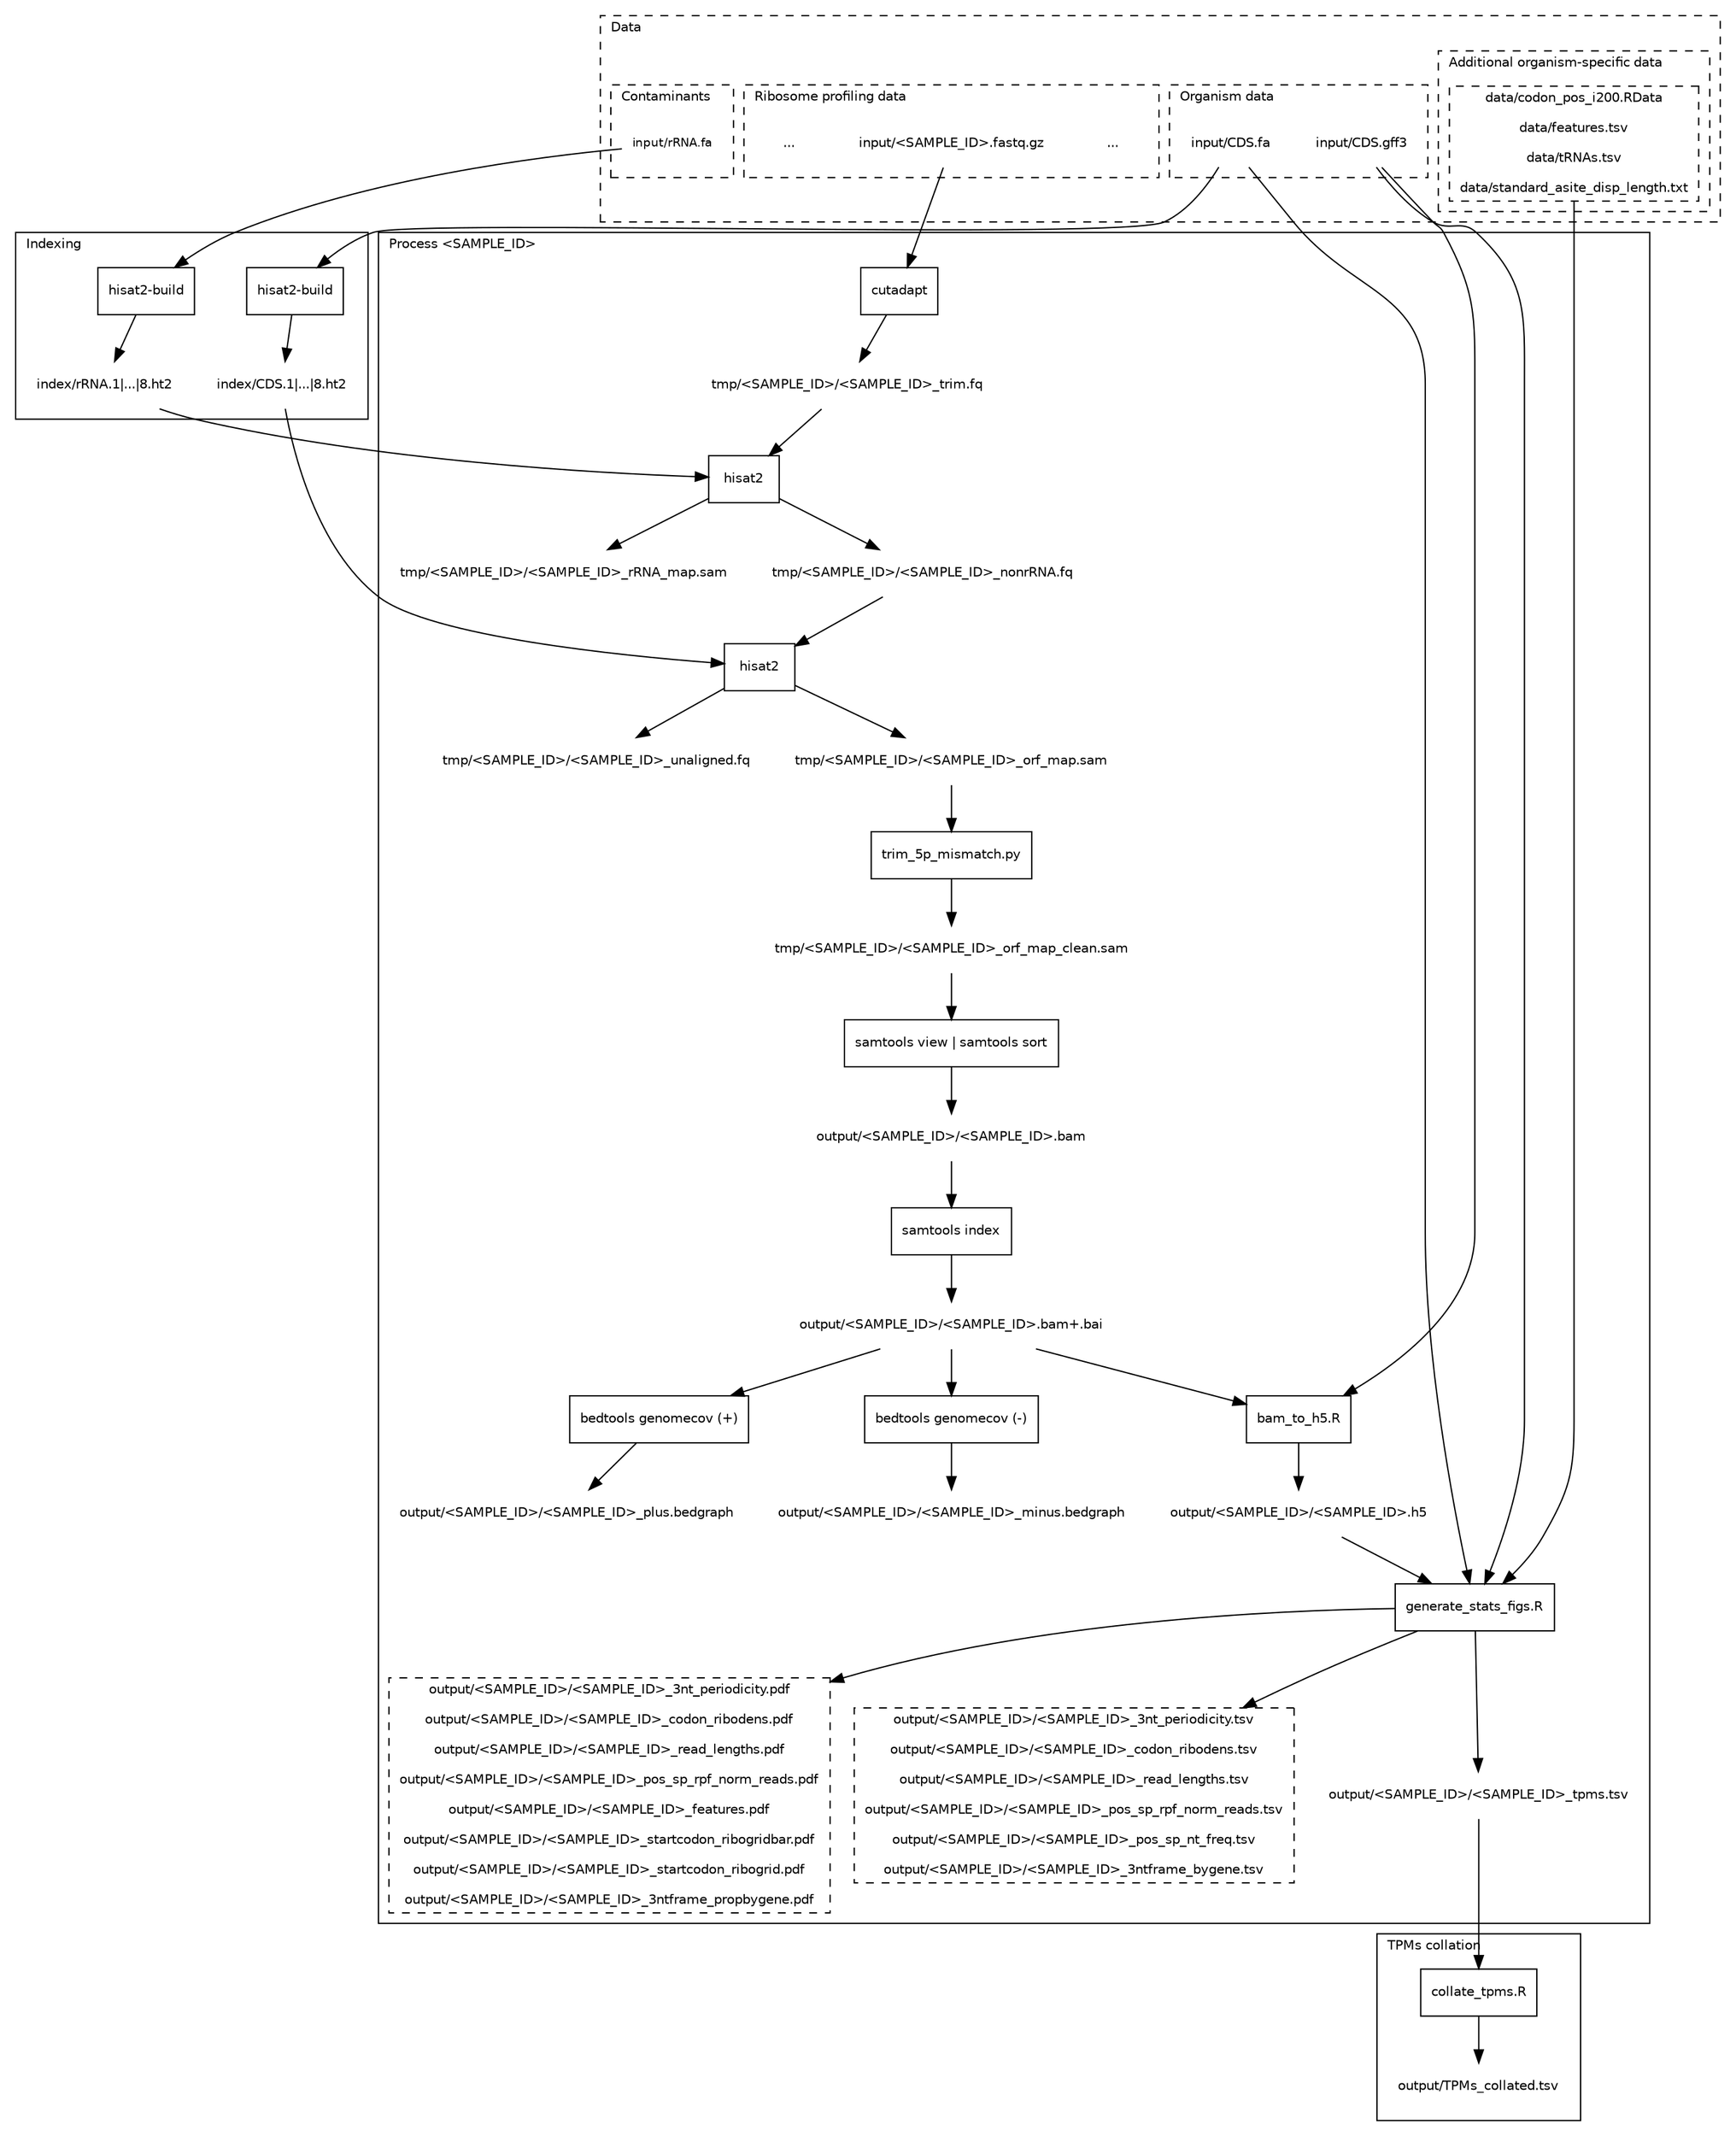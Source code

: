 digraph G {
  graph [ fontname=Helvetica, fontsize=10, compound=true ]
  node [ fontname=Helvetica, fontsize=10 ]
  edge [ fontname=Helvetica, fontsize=10 ]

  subgraph cluster_data {
    label = "Data"
    labeljust = "l"
    style = dashed

    subgraph cluster_organism {
      label = "Organism data"
      labeljust = "l"
      style = dashed

      "input/CDS.fa"  [shape=plaintext]
      "input/CDS.gff3" [shape=plaintext]
    }

    subgraph cluster_contaminants {
      label = "Contaminants"
      labeljust = "l"
      style = dashed

      "input/rRNA.fa"  [shape=plaintext, fontsize=9]
    }

    subgraph cluster_additional_organism {
      label = "Additional organism-specific data"
      labeljust = "l"
      style = dashed

      data [label="data/codon_pos_i200.RData\n
data/features.tsv\n
data/tRNAs.tsv\n
data/standard_asite_disp_length.txt"] [shape=box, style=dashed]
    }

    subgraph cluster_ribosome {
      label = "Ribosome profiling data"
      labeljust = "l"
      style = dashed

      ribosome_data0toI [label="..."] [shape=plaintext]
      "input/<SAMPLE_ID>.fastq.gz" [shape=plaintext]
      ribosome_dataItoN [label="..."] [shape=plaintext]
    }
  }
  
  subgraph cluster_indexing {
    label = "Indexing"
    labeljust = "l"

    h2build1 [label="hisat2-build"] [shape=box]
    h2build2 [label="hisat2-build"] [shape=box]

    "index/rRNA.1|...|8.ht2" [shape=plaintext]
    "index/CDS.1|...|8.ht2" [shape=plaintext]

    "input/rRNA.fa" -> h2build1 -> "index/rRNA.1|...|8.ht2"
    "input/CDS.fa" -> h2build2 -> "index/CDS.1|...|8.ht2"
  }

  subgraph cluster_per_sample_processing {
    label = "Process <SAMPLE_ID>"
    labeljust = "l"

    cut [label="cutadapt"] [shape=box]
    h21 [label="hisat2"] [shape=box]
    h22 [label="hisat2"] [shape=box]
    samindex [label="samtools index"] [shape=box]
    samview [label="samtools view | samtools sort"] [shape=box]
    trim [label="trim_5p_mismatch.py"] [shape=box]
    bedplus [label="bedtools genomecov (+)"] [shape=box]
    bedminus [label="bedtools genomecov (-)"] [shape=box]
    bam2h5 [label="bam_to_h5.R"] [shape=box]
    statsfigs [label="generate_stats_figs.R"] [shape=box]

    "tmp/<SAMPLE_ID>/<SAMPLE_ID>_trim.fq" [shape=plaintext]
    "tmp/<SAMPLE_ID>/<SAMPLE_ID>_rRNA_map.sam" [shape=plaintext]
    "tmp/<SAMPLE_ID>/<SAMPLE_ID>_nonrRNA.fq" [shape=plaintext]
    "tmp/<SAMPLE_ID>/<SAMPLE_ID>_unaligned.fq" [shape=plaintext]
    "tmp/<SAMPLE_ID>/<SAMPLE_ID>_orf_map.sam" [shape=plaintext]
    "tmp/<SAMPLE_ID>/<SAMPLE_ID>_orf_map_clean.sam" [shape=plaintext]
    "output/<SAMPLE_ID>/<SAMPLE_ID>.bam" [shape=plaintext]
    "output/<SAMPLE_ID>/<SAMPLE_ID>.bam+.bai" [shape=plaintext]
    "output/<SAMPLE_ID>/<SAMPLE_ID>_plus.bedgraph" [shape=plaintext]
    "output/<SAMPLE_ID>/<SAMPLE_ID>_minus.bedgraph" [shape=plaintext]
    "output/<SAMPLE_ID>/<SAMPLE_ID>.h5" [shape=plaintext]

    pdfs [label="output/<SAMPLE_ID>/<SAMPLE_ID>_3nt_periodicity.pdf\n
output/<SAMPLE_ID>/<SAMPLE_ID>_codon_ribodens.pdf\n
output/<SAMPLE_ID>/<SAMPLE_ID>_read_lengths.pdf\n
output/<SAMPLE_ID>/<SAMPLE_ID>_pos_sp_rpf_norm_reads.pdf\n
output/<SAMPLE_ID>/<SAMPLE_ID>_features.pdf\n
output/<SAMPLE_ID>/<SAMPLE_ID>_startcodon_ribogridbar.pdf\n
output/<SAMPLE_ID>/<SAMPLE_ID>_startcodon_ribogrid.pdf\n
output/<SAMPLE_ID>/<SAMPLE_ID>_3ntframe_propbygene.pdf
"] [shape=box, style=dashed]

    tsvs [label="output/<SAMPLE_ID>/<SAMPLE_ID>_3nt_periodicity.tsv\n
output/<SAMPLE_ID>/<SAMPLE_ID>_codon_ribodens.tsv\n
output/<SAMPLE_ID>/<SAMPLE_ID>_read_lengths.tsv\n
output/<SAMPLE_ID>/<SAMPLE_ID>_pos_sp_rpf_norm_reads.tsv\n
output/<SAMPLE_ID>/<SAMPLE_ID>_pos_sp_nt_freq.tsv\n
output/<SAMPLE_ID>/<SAMPLE_ID>_3ntframe_bygene.tsv
"] [shape=box, style=dashed]

    "output/<SAMPLE_ID>/<SAMPLE_ID>_tpms.tsv" [shape=plaintext]

    "input/<SAMPLE_ID>.fastq.gz" -> cut -> "tmp/<SAMPLE_ID>/<SAMPLE_ID>_trim.fq"

    "tmp/<SAMPLE_ID>/<SAMPLE_ID>_trim.fq" -> h21
    "index/rRNA.1|...|8.ht2" -> h21
    h21 -> "tmp/<SAMPLE_ID>/<SAMPLE_ID>_rRNA_map.sam"
    h21 -> "tmp/<SAMPLE_ID>/<SAMPLE_ID>_nonrRNA.fq"

    "index/CDS.1|...|8.ht2" -> h22
    "tmp/<SAMPLE_ID>/<SAMPLE_ID>_nonrRNA.fq" -> h22
    h22 -> "tmp/<SAMPLE_ID>/<SAMPLE_ID>_unaligned.fq"
    h22 -> "tmp/<SAMPLE_ID>/<SAMPLE_ID>_orf_map.sam"

    "tmp/<SAMPLE_ID>/<SAMPLE_ID>_orf_map.sam" -> trim -> "tmp/<SAMPLE_ID>/<SAMPLE_ID>_orf_map_clean.sam"
    "tmp/<SAMPLE_ID>/<SAMPLE_ID>_orf_map_clean.sam" -> samview -> "output/<SAMPLE_ID>/<SAMPLE_ID>.bam"
    "output/<SAMPLE_ID>/<SAMPLE_ID>.bam" -> samindex
    samindex -> "output/<SAMPLE_ID>/<SAMPLE_ID>.bam+.bai"

    "output/<SAMPLE_ID>/<SAMPLE_ID>.bam+.bai" -> bedplus -> "output/<SAMPLE_ID>/<SAMPLE_ID>_plus.bedgraph"
    "output/<SAMPLE_ID>/<SAMPLE_ID>.bam+.bai" -> bedminus -> "output/<SAMPLE_ID>/<SAMPLE_ID>_minus.bedgraph"

    "output/<SAMPLE_ID>/<SAMPLE_ID>.bam+.bai" -> bam2h5
    "input/CDS.gff3" -> bam2h5
    bam2h5 -> "output/<SAMPLE_ID>/<SAMPLE_ID>.h5"

    "output/<SAMPLE_ID>/<SAMPLE_ID>.h5" -> statsfigs
    "input/CDS.fa" -> statsfigs
    "input/CDS.gff3" -> statsfigs
    data -> statsfigs

    statsfigs -> pdfs
    statsfigs -> tsvs
    statsfigs -> "output/<SAMPLE_ID>/<SAMPLE_ID>_tpms.tsv"
  }

  subgraph cluster_tpms_collation {
    label = "TPMs collation"
    labeljust = "l"

    collate [label="collate_tpms.R"] [shape=box]

    "output/TPMs_collated.tsv" [shape=plaintext]

    "output/<SAMPLE_ID>/<SAMPLE_ID>_tpms.tsv" -> collate
    collate -> "output/TPMs_collated.tsv"
  }
}
